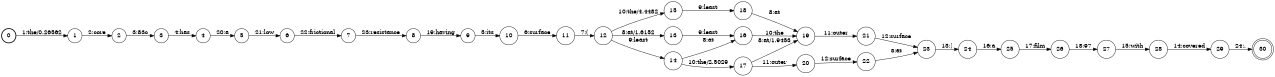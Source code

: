 digraph FST {
rankdir = LR;
size = "8.5,11";
label = "";
center = 1;
orientation = Portrait;
ranksep = "0.4";
nodesep = "0.25";
0 [label = "0", shape = circle, style = bold, fontsize = 14]
	0 -> 1 [label = "1:the/0.26562", fontsize = 14];
1 [label = "1", shape = circle, style = solid, fontsize = 14]
	1 -> 2 [label = "2:core", fontsize = 14];
2 [label = "2", shape = circle, style = solid, fontsize = 14]
	2 -> 3 [label = "3:83c", fontsize = 14];
3 [label = "3", shape = circle, style = solid, fontsize = 14]
	3 -> 4 [label = "4:has", fontsize = 14];
4 [label = "4", shape = circle, style = solid, fontsize = 14]
	4 -> 5 [label = "20:a", fontsize = 14];
5 [label = "5", shape = circle, style = solid, fontsize = 14]
	5 -> 6 [label = "21:low", fontsize = 14];
6 [label = "6", shape = circle, style = solid, fontsize = 14]
	6 -> 7 [label = "22:frictional", fontsize = 14];
7 [label = "7", shape = circle, style = solid, fontsize = 14]
	7 -> 8 [label = "23:resistance", fontsize = 14];
8 [label = "8", shape = circle, style = solid, fontsize = 14]
	8 -> 9 [label = "19:having", fontsize = 14];
9 [label = "9", shape = circle, style = solid, fontsize = 14]
	9 -> 10 [label = "5:its", fontsize = 14];
10 [label = "10", shape = circle, style = solid, fontsize = 14]
	10 -> 11 [label = "6:surface", fontsize = 14];
11 [label = "11", shape = circle, style = solid, fontsize = 14]
	11 -> 12 [label = "7:(", fontsize = 14];
12 [label = "12", shape = circle, style = solid, fontsize = 14]
	12 -> 15 [label = "10:the/4.4482", fontsize = 14];
	12 -> 13 [label = "8:at/1.6152", fontsize = 14];
	12 -> 14 [label = "9:least", fontsize = 14];
13 [label = "13", shape = circle, style = solid, fontsize = 14]
	13 -> 16 [label = "9:least", fontsize = 14];
14 [label = "14", shape = circle, style = solid, fontsize = 14]
	14 -> 17 [label = "10:the/2.5029", fontsize = 14];
	14 -> 16 [label = "8:at", fontsize = 14];
15 [label = "15", shape = circle, style = solid, fontsize = 14]
	15 -> 18 [label = "9:least", fontsize = 14];
16 [label = "16", shape = circle, style = solid, fontsize = 14]
	16 -> 19 [label = "10:the", fontsize = 14];
17 [label = "17", shape = circle, style = solid, fontsize = 14]
	17 -> 19 [label = "8:at/1.9453", fontsize = 14];
	17 -> 20 [label = "11:outer", fontsize = 14];
18 [label = "18", shape = circle, style = solid, fontsize = 14]
	18 -> 19 [label = "8:at", fontsize = 14];
19 [label = "19", shape = circle, style = solid, fontsize = 14]
	19 -> 21 [label = "11:outer", fontsize = 14];
20 [label = "20", shape = circle, style = solid, fontsize = 14]
	20 -> 22 [label = "12:surface", fontsize = 14];
21 [label = "21", shape = circle, style = solid, fontsize = 14]
	21 -> 23 [label = "12:surface", fontsize = 14];
22 [label = "22", shape = circle, style = solid, fontsize = 14]
	22 -> 23 [label = "8:at", fontsize = 14];
23 [label = "23", shape = circle, style = solid, fontsize = 14]
	23 -> 24 [label = "13:)", fontsize = 14];
24 [label = "24", shape = circle, style = solid, fontsize = 14]
	24 -> 25 [label = "16:a", fontsize = 14];
25 [label = "25", shape = circle, style = solid, fontsize = 14]
	25 -> 26 [label = "17:film", fontsize = 14];
26 [label = "26", shape = circle, style = solid, fontsize = 14]
	26 -> 27 [label = "18:97", fontsize = 14];
27 [label = "27", shape = circle, style = solid, fontsize = 14]
	27 -> 28 [label = "15:with", fontsize = 14];
28 [label = "28", shape = circle, style = solid, fontsize = 14]
	28 -> 29 [label = "14:covered", fontsize = 14];
29 [label = "29", shape = circle, style = solid, fontsize = 14]
	29 -> 30 [label = "24:.", fontsize = 14];
30 [label = "30", shape = doublecircle, style = solid, fontsize = 14]
}
